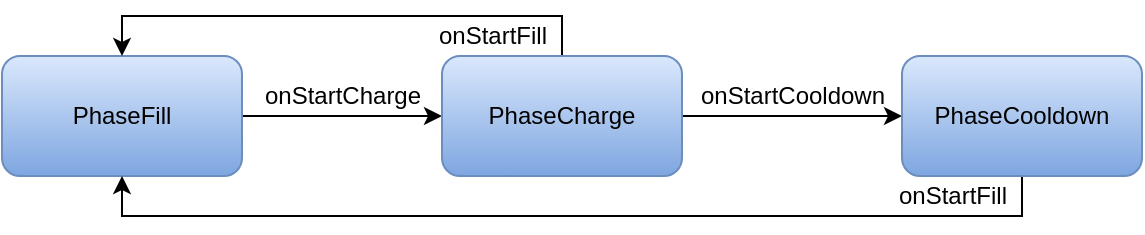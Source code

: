 <mxfile version="17.2.5" type="device"><diagram id="qH-cnx8KYXphtXVk_iUN" name="Page-1"><mxGraphModel dx="1422" dy="724" grid="1" gridSize="10" guides="1" tooltips="1" connect="1" arrows="1" fold="1" page="1" pageScale="1" pageWidth="827" pageHeight="1169" math="0" shadow="0"><root><mxCell id="0"/><mxCell id="1" parent="0"/><mxCell id="axZT-DtgsbfbCZhCk-Il-3" style="edgeStyle=orthogonalEdgeStyle;rounded=0;orthogonalLoop=1;jettySize=auto;html=1;exitX=1;exitY=0.5;exitDx=0;exitDy=0;entryX=0;entryY=0.5;entryDx=0;entryDy=0;" parent="1" source="axZT-DtgsbfbCZhCk-Il-1" target="axZT-DtgsbfbCZhCk-Il-2" edge="1"><mxGeometry relative="1" as="geometry"/></mxCell><mxCell id="axZT-DtgsbfbCZhCk-Il-1" value="PhaseFill" style="rounded=1;whiteSpace=wrap;html=1;gradientColor=#7ea6e0;fillColor=#dae8fc;strokeColor=#6c8ebf;" parent="1" vertex="1"><mxGeometry x="10" y="30" width="120" height="60" as="geometry"/></mxCell><mxCell id="axZT-DtgsbfbCZhCk-Il-6" style="edgeStyle=orthogonalEdgeStyle;rounded=0;orthogonalLoop=1;jettySize=auto;html=1;exitX=1;exitY=0.5;exitDx=0;exitDy=0;entryX=0;entryY=0.5;entryDx=0;entryDy=0;" parent="1" source="axZT-DtgsbfbCZhCk-Il-2" target="axZT-DtgsbfbCZhCk-Il-5" edge="1"><mxGeometry relative="1" as="geometry"/></mxCell><mxCell id="axZT-DtgsbfbCZhCk-Il-8" style="edgeStyle=orthogonalEdgeStyle;rounded=0;orthogonalLoop=1;jettySize=auto;html=1;exitX=0.5;exitY=0;exitDx=0;exitDy=0;entryX=0.5;entryY=0;entryDx=0;entryDy=0;" parent="1" source="axZT-DtgsbfbCZhCk-Il-2" target="axZT-DtgsbfbCZhCk-Il-1" edge="1"><mxGeometry relative="1" as="geometry"/></mxCell><mxCell id="axZT-DtgsbfbCZhCk-Il-2" value="PhaseCharge" style="rounded=1;whiteSpace=wrap;html=1;gradientColor=#7ea6e0;fillColor=#dae8fc;strokeColor=#6c8ebf;" parent="1" vertex="1"><mxGeometry x="230" y="30" width="120" height="60" as="geometry"/></mxCell><mxCell id="axZT-DtgsbfbCZhCk-Il-4" value="onStartCharge" style="text;html=1;align=center;verticalAlign=middle;resizable=0;points=[];autosize=1;" parent="1" vertex="1"><mxGeometry x="130" y="40" width="100" height="20" as="geometry"/></mxCell><mxCell id="axZT-DtgsbfbCZhCk-Il-10" style="edgeStyle=orthogonalEdgeStyle;rounded=0;orthogonalLoop=1;jettySize=auto;html=1;exitX=0.5;exitY=1;exitDx=0;exitDy=0;entryX=0.5;entryY=1;entryDx=0;entryDy=0;" parent="1" source="axZT-DtgsbfbCZhCk-Il-5" target="axZT-DtgsbfbCZhCk-Il-1" edge="1"><mxGeometry relative="1" as="geometry"/></mxCell><mxCell id="axZT-DtgsbfbCZhCk-Il-5" value="PhaseCooldown" style="rounded=1;whiteSpace=wrap;html=1;gradientColor=#7ea6e0;fillColor=#dae8fc;strokeColor=#6c8ebf;" parent="1" vertex="1"><mxGeometry x="460" y="30" width="120" height="60" as="geometry"/></mxCell><mxCell id="axZT-DtgsbfbCZhCk-Il-7" value="onStartCooldown" style="text;html=1;align=center;verticalAlign=middle;resizable=0;points=[];autosize=1;" parent="1" vertex="1"><mxGeometry x="350" y="40" width="110" height="20" as="geometry"/></mxCell><mxCell id="axZT-DtgsbfbCZhCk-Il-9" value="onStartFill" style="text;html=1;align=center;verticalAlign=middle;resizable=0;points=[];autosize=1;" parent="1" vertex="1"><mxGeometry x="220" y="10" width="70" height="20" as="geometry"/></mxCell><mxCell id="axZT-DtgsbfbCZhCk-Il-11" value="onStartFill" style="text;html=1;align=center;verticalAlign=middle;resizable=0;points=[];autosize=1;" parent="1" vertex="1"><mxGeometry x="450" y="90" width="70" height="20" as="geometry"/></mxCell></root></mxGraphModel></diagram></mxfile>